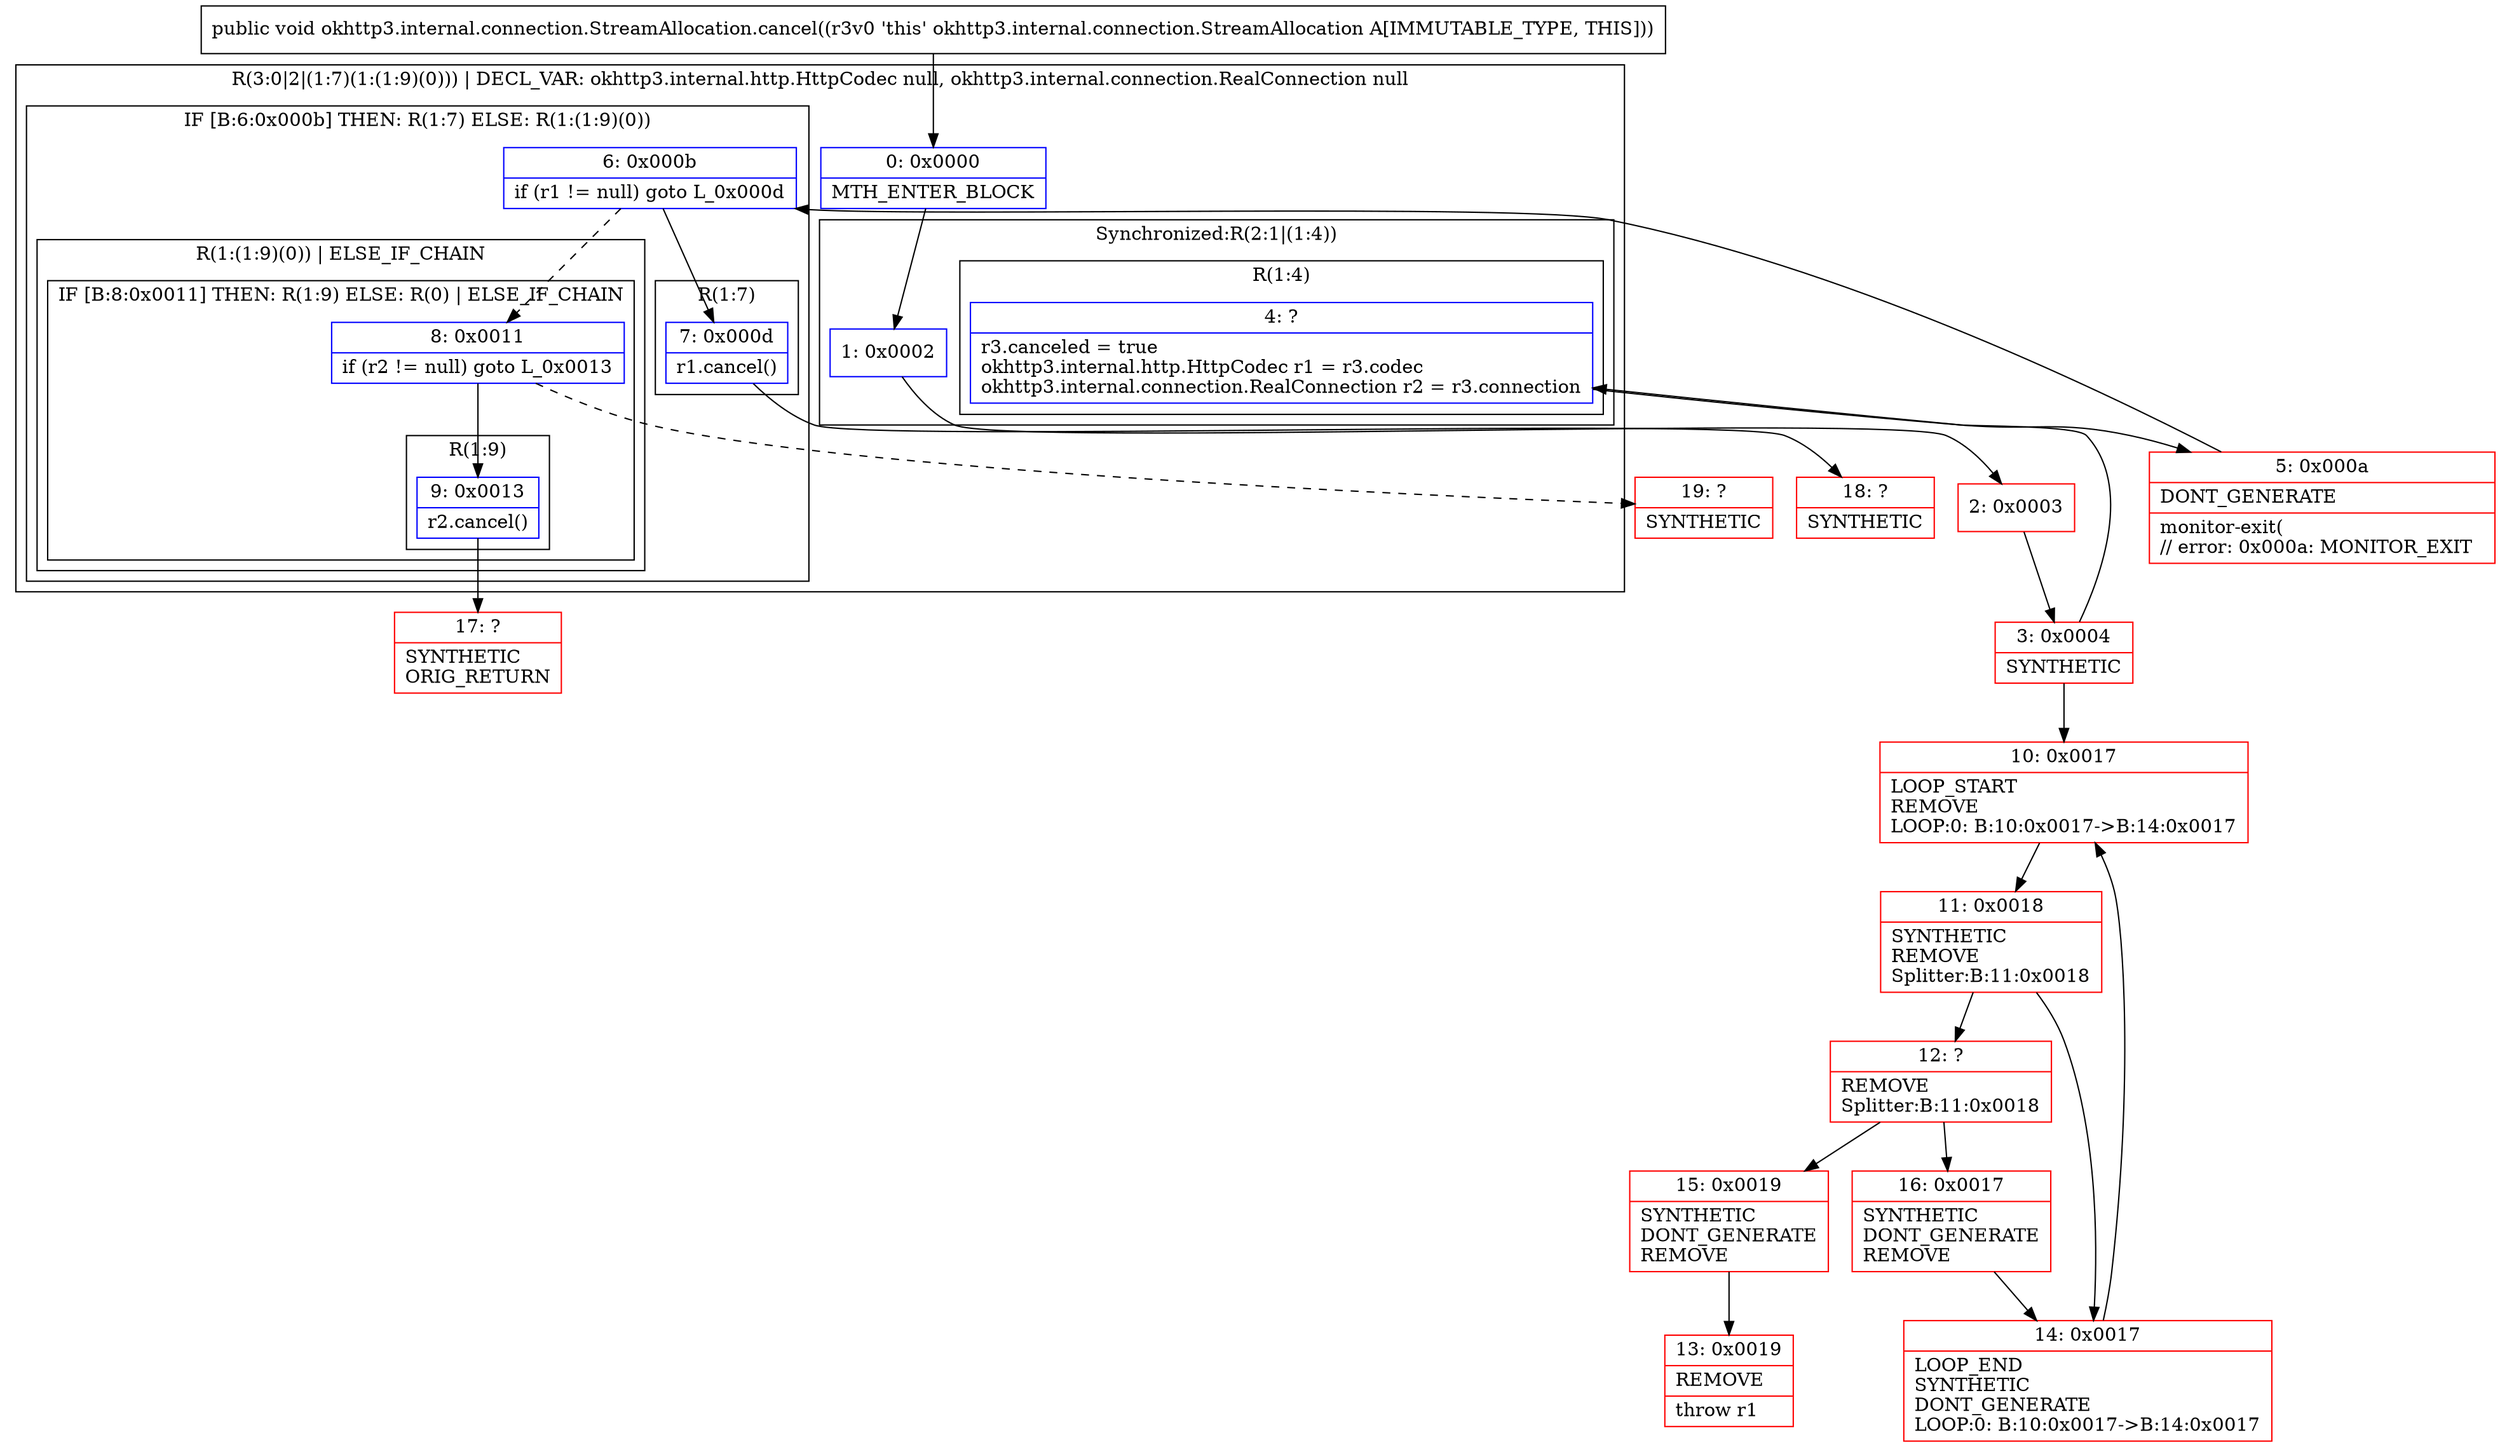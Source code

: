 digraph "CFG forokhttp3.internal.connection.StreamAllocation.cancel()V" {
subgraph cluster_Region_957127590 {
label = "R(3:0|2|(1:7)(1:(1:9)(0))) | DECL_VAR: okhttp3.internal.http.HttpCodec null, okhttp3.internal.connection.RealConnection null\l";
node [shape=record,color=blue];
Node_0 [shape=record,label="{0\:\ 0x0000|MTH_ENTER_BLOCK\l}"];
subgraph cluster_SynchronizedRegion_1891281126 {
label = "Synchronized:R(2:1|(1:4))";
node [shape=record,color=blue];
Node_1 [shape=record,label="{1\:\ 0x0002}"];
subgraph cluster_Region_1980186370 {
label = "R(1:4)";
node [shape=record,color=blue];
Node_4 [shape=record,label="{4\:\ ?|r3.canceled = true\lokhttp3.internal.http.HttpCodec r1 = r3.codec\lokhttp3.internal.connection.RealConnection r2 = r3.connection\l}"];
}
}
subgraph cluster_IfRegion_645051846 {
label = "IF [B:6:0x000b] THEN: R(1:7) ELSE: R(1:(1:9)(0))";
node [shape=record,color=blue];
Node_6 [shape=record,label="{6\:\ 0x000b|if (r1 != null) goto L_0x000d\l}"];
subgraph cluster_Region_1618938790 {
label = "R(1:7)";
node [shape=record,color=blue];
Node_7 [shape=record,label="{7\:\ 0x000d|r1.cancel()\l}"];
}
subgraph cluster_Region_495035411 {
label = "R(1:(1:9)(0)) | ELSE_IF_CHAIN\l";
node [shape=record,color=blue];
subgraph cluster_IfRegion_93698605 {
label = "IF [B:8:0x0011] THEN: R(1:9) ELSE: R(0) | ELSE_IF_CHAIN\l";
node [shape=record,color=blue];
Node_8 [shape=record,label="{8\:\ 0x0011|if (r2 != null) goto L_0x0013\l}"];
subgraph cluster_Region_1243970226 {
label = "R(1:9)";
node [shape=record,color=blue];
Node_9 [shape=record,label="{9\:\ 0x0013|r2.cancel()\l}"];
}
subgraph cluster_Region_321455681 {
label = "R(0)";
node [shape=record,color=blue];
}
}
}
}
}
Node_2 [shape=record,color=red,label="{2\:\ 0x0003}"];
Node_3 [shape=record,color=red,label="{3\:\ 0x0004|SYNTHETIC\l}"];
Node_5 [shape=record,color=red,label="{5\:\ 0x000a|DONT_GENERATE\l|monitor\-exit(\l\/\/ error: 0x000a: MONITOR_EXIT  \l}"];
Node_10 [shape=record,color=red,label="{10\:\ 0x0017|LOOP_START\lREMOVE\lLOOP:0: B:10:0x0017\-\>B:14:0x0017\l}"];
Node_11 [shape=record,color=red,label="{11\:\ 0x0018|SYNTHETIC\lREMOVE\lSplitter:B:11:0x0018\l}"];
Node_12 [shape=record,color=red,label="{12\:\ ?|REMOVE\lSplitter:B:11:0x0018\l}"];
Node_13 [shape=record,color=red,label="{13\:\ 0x0019|REMOVE\l|throw r1\l}"];
Node_14 [shape=record,color=red,label="{14\:\ 0x0017|LOOP_END\lSYNTHETIC\lDONT_GENERATE\lLOOP:0: B:10:0x0017\-\>B:14:0x0017\l}"];
Node_15 [shape=record,color=red,label="{15\:\ 0x0019|SYNTHETIC\lDONT_GENERATE\lREMOVE\l}"];
Node_16 [shape=record,color=red,label="{16\:\ 0x0017|SYNTHETIC\lDONT_GENERATE\lREMOVE\l}"];
Node_17 [shape=record,color=red,label="{17\:\ ?|SYNTHETIC\lORIG_RETURN\l}"];
Node_18 [shape=record,color=red,label="{18\:\ ?|SYNTHETIC\l}"];
Node_19 [shape=record,color=red,label="{19\:\ ?|SYNTHETIC\l}"];
MethodNode[shape=record,label="{public void okhttp3.internal.connection.StreamAllocation.cancel((r3v0 'this' okhttp3.internal.connection.StreamAllocation A[IMMUTABLE_TYPE, THIS])) }"];
MethodNode -> Node_0;
Node_0 -> Node_1;
Node_1 -> Node_2;
Node_4 -> Node_5;
Node_6 -> Node_7;
Node_6 -> Node_8[style=dashed];
Node_7 -> Node_18;
Node_8 -> Node_9;
Node_8 -> Node_19[style=dashed];
Node_9 -> Node_17;
Node_2 -> Node_3;
Node_3 -> Node_4;
Node_3 -> Node_10;
Node_5 -> Node_6;
Node_10 -> Node_11;
Node_11 -> Node_12;
Node_11 -> Node_14;
Node_12 -> Node_15;
Node_12 -> Node_16;
Node_14 -> Node_10;
Node_15 -> Node_13;
Node_16 -> Node_14;
}

